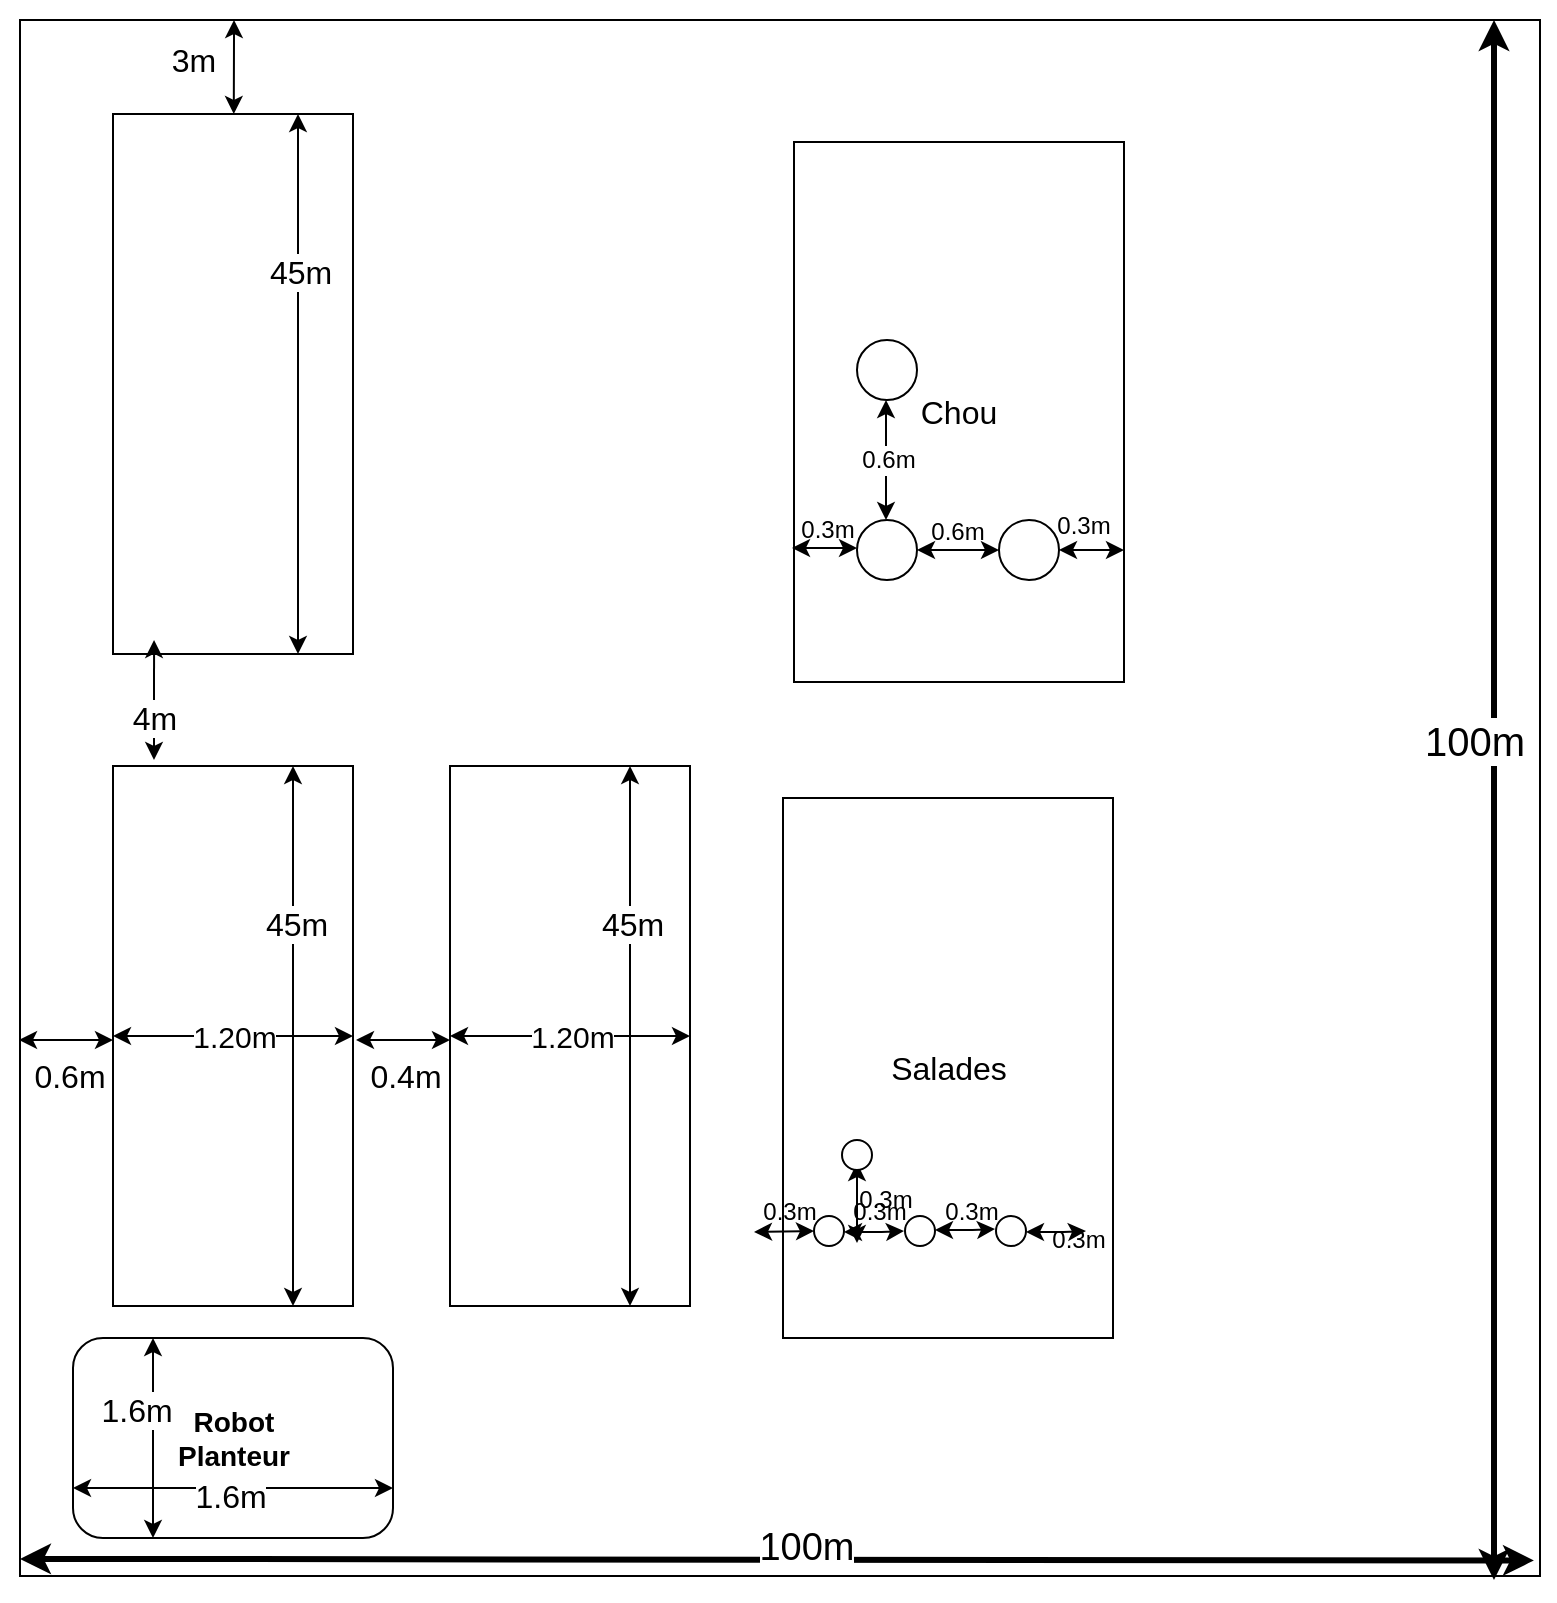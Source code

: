 <mxfile version="11.3.0" type="github" pages="1"><diagram id="3dNNgUqMKH2TOFaVKCQi" name="Page-1"><mxGraphModel dx="1024" dy="539" grid="1" gridSize="10" guides="1" tooltips="1" connect="1" arrows="1" fold="1" page="1" pageScale="1" pageWidth="827" pageHeight="1169" math="0" shadow="0"><root><mxCell id="0"/><mxCell id="1" parent="0"/><mxCell id="5k2-4GgkfqUGH8580R54-1" value="" style="rounded=0;whiteSpace=wrap;html=1;" parent="1" vertex="1"><mxGeometry x="33" y="60" width="760" height="778" as="geometry"/></mxCell><mxCell id="5k2-4GgkfqUGH8580R54-16" value="" style="rounded=0;whiteSpace=wrap;html=1;" parent="1" vertex="1"><mxGeometry x="79.5" y="107" width="120" height="270" as="geometry"/></mxCell><mxCell id="5k2-4GgkfqUGH8580R54-17" value="" style="group" parent="1" vertex="1" connectable="0"><mxGeometry x="32.5" y="433" width="167" height="270" as="geometry"/></mxCell><mxCell id="5k2-4GgkfqUGH8580R54-3" value="" style="rounded=0;whiteSpace=wrap;html=1;" parent="5k2-4GgkfqUGH8580R54-17" vertex="1"><mxGeometry x="47" width="120" height="270" as="geometry"/></mxCell><mxCell id="5k2-4GgkfqUGH8580R54-4" value="" style="endArrow=classic;startArrow=classic;html=1;exitX=0;exitY=0.5;exitDx=0;exitDy=0;entryX=1;entryY=0.5;entryDx=0;entryDy=0;" parent="5k2-4GgkfqUGH8580R54-17" source="5k2-4GgkfqUGH8580R54-3" target="5k2-4GgkfqUGH8580R54-3" edge="1"><mxGeometry width="50" height="50" relative="1" as="geometry"><mxPoint x="87" y="95" as="sourcePoint"/><mxPoint x="137" y="45" as="targetPoint"/></mxGeometry></mxCell><mxCell id="5k2-4GgkfqUGH8580R54-5" value="&lt;font style=&quot;font-size: 15px&quot;&gt;1.20m&lt;/font&gt;" style="text;html=1;resizable=0;points=[];align=center;verticalAlign=middle;labelBackgroundColor=#ffffff;" parent="5k2-4GgkfqUGH8580R54-4" vertex="1" connectable="0"><mxGeometry x="0.387" y="-2" relative="1" as="geometry"><mxPoint x="-22.5" y="-2" as="offset"/></mxGeometry></mxCell><mxCell id="5k2-4GgkfqUGH8580R54-7" value="" style="endArrow=classic;startArrow=classic;html=1;" parent="5k2-4GgkfqUGH8580R54-17" edge="1"><mxGeometry width="50" height="50" relative="1" as="geometry"><mxPoint y="137" as="sourcePoint"/><mxPoint x="47" y="137" as="targetPoint"/></mxGeometry></mxCell><mxCell id="5k2-4GgkfqUGH8580R54-10" value="&lt;font style=&quot;font-size: 16px&quot;&gt;0.6m&lt;/font&gt;" style="text;html=1;strokeColor=none;fillColor=none;align=center;verticalAlign=middle;whiteSpace=wrap;rounded=0;" parent="5k2-4GgkfqUGH8580R54-17" vertex="1"><mxGeometry x="5" y="145" width="40" height="20" as="geometry"/></mxCell><mxCell id="5k2-4GgkfqUGH8580R54-21" value="" style="endArrow=classic;startArrow=classic;html=1;strokeWidth=1;entryX=0.75;entryY=0;entryDx=0;entryDy=0;exitX=0.75;exitY=1;exitDx=0;exitDy=0;" parent="5k2-4GgkfqUGH8580R54-17" source="5k2-4GgkfqUGH8580R54-3" target="5k2-4GgkfqUGH8580R54-3" edge="1"><mxGeometry width="50" height="50" relative="1" as="geometry"><mxPoint x="107.5" y="267" as="sourcePoint"/><mxPoint x="157.5" y="217" as="targetPoint"/></mxGeometry></mxCell><mxCell id="5k2-4GgkfqUGH8580R54-22" value="&lt;font style=&quot;font-size: 16px&quot;&gt;45m&lt;/font&gt;" style="text;html=1;resizable=0;points=[];align=center;verticalAlign=middle;labelBackgroundColor=#ffffff;" parent="5k2-4GgkfqUGH8580R54-21" vertex="1" connectable="0"><mxGeometry x="0.407" y="-1" relative="1" as="geometry"><mxPoint y="-1" as="offset"/></mxGeometry></mxCell><mxCell id="5k2-4GgkfqUGH8580R54-18" value="" style="group" parent="1" vertex="1" connectable="0"><mxGeometry x="59.5" y="719" width="160" height="100" as="geometry"/></mxCell><mxCell id="5k2-4GgkfqUGH8580R54-11" value="&lt;div style=&quot;font-size: 14px&quot;&gt;&lt;b&gt;&lt;font style=&quot;font-size: 14px&quot;&gt;Robot&lt;/font&gt;&lt;/b&gt;&lt;/div&gt;&lt;div style=&quot;font-size: 14px&quot;&gt;&lt;b&gt;&lt;font style=&quot;font-size: 14px&quot;&gt;Planteur&lt;/font&gt;&lt;/b&gt;&lt;br&gt;&lt;/div&gt;" style="rounded=1;whiteSpace=wrap;html=1;" parent="5k2-4GgkfqUGH8580R54-18" vertex="1"><mxGeometry width="160" height="100" as="geometry"/></mxCell><mxCell id="5k2-4GgkfqUGH8580R54-12" value="" style="endArrow=classic;startArrow=classic;html=1;exitX=0;exitY=0.75;exitDx=0;exitDy=0;entryX=1;entryY=0.75;entryDx=0;entryDy=0;" parent="5k2-4GgkfqUGH8580R54-18" source="5k2-4GgkfqUGH8580R54-11" target="5k2-4GgkfqUGH8580R54-11" edge="1"><mxGeometry width="50" height="50" relative="1" as="geometry"><mxPoint x="50" y="100" as="sourcePoint"/><mxPoint x="100" y="50" as="targetPoint"/></mxGeometry></mxCell><mxCell id="5k2-4GgkfqUGH8580R54-13" value="&lt;font style=&quot;font-size: 16px&quot;&gt;1.6m&lt;/font&gt;" style="text;html=1;resizable=0;points=[];align=center;verticalAlign=middle;labelBackgroundColor=#ffffff;" parent="5k2-4GgkfqUGH8580R54-12" vertex="1" connectable="0"><mxGeometry x="0.202" y="-4" relative="1" as="geometry"><mxPoint x="-18" as="offset"/></mxGeometry></mxCell><mxCell id="5k2-4GgkfqUGH8580R54-14" value="" style="endArrow=classic;startArrow=classic;html=1;entryX=0.25;entryY=0;entryDx=0;entryDy=0;exitX=0.25;exitY=1;exitDx=0;exitDy=0;" parent="5k2-4GgkfqUGH8580R54-18" source="5k2-4GgkfqUGH8580R54-11" target="5k2-4GgkfqUGH8580R54-11" edge="1"><mxGeometry width="50" height="50" relative="1" as="geometry"><mxPoint x="10.5" y="80" as="sourcePoint"/><mxPoint x="60.5" y="30" as="targetPoint"/></mxGeometry></mxCell><mxCell id="5k2-4GgkfqUGH8580R54-15" value="&lt;font style=&quot;font-size: 16px&quot;&gt;1.6m&lt;/font&gt;" style="text;html=1;resizable=0;points=[];align=center;verticalAlign=middle;labelBackgroundColor=#ffffff;" parent="5k2-4GgkfqUGH8580R54-14" vertex="1" connectable="0"><mxGeometry x="0.28" y="-1" relative="1" as="geometry"><mxPoint x="-10" as="offset"/></mxGeometry></mxCell><mxCell id="5k2-4GgkfqUGH8580R54-19" value="" style="endArrow=classic;startArrow=classic;html=1;strokeWidth=3;" parent="1" edge="1"><mxGeometry width="50" height="50" relative="1" as="geometry"><mxPoint x="770" y="840" as="sourcePoint"/><mxPoint x="770" y="60" as="targetPoint"/></mxGeometry></mxCell><mxCell id="5k2-4GgkfqUGH8580R54-20" value="&lt;font style=&quot;font-size: 20px&quot;&gt;100m&lt;/font&gt;" style="text;html=1;resizable=0;points=[];align=center;verticalAlign=middle;labelBackgroundColor=#ffffff;" parent="5k2-4GgkfqUGH8580R54-19" vertex="1" connectable="0"><mxGeometry x="0.411" y="-1" relative="1" as="geometry"><mxPoint x="-11" y="130.5" as="offset"/></mxGeometry></mxCell><mxCell id="5k2-4GgkfqUGH8580R54-24" value="" style="endArrow=classic;startArrow=classic;html=1;strokeWidth=1;entryX=0.75;entryY=0;entryDx=0;entryDy=0;exitX=0.75;exitY=1;exitDx=0;exitDy=0;" parent="1" edge="1"><mxGeometry width="50" height="50" relative="1" as="geometry"><mxPoint x="172" y="377.0" as="sourcePoint"/><mxPoint x="172" y="107" as="targetPoint"/></mxGeometry></mxCell><mxCell id="5k2-4GgkfqUGH8580R54-25" value="&lt;font style=&quot;font-size: 16px&quot;&gt;45m&lt;/font&gt;" style="text;html=1;resizable=0;points=[];align=center;verticalAlign=middle;labelBackgroundColor=#ffffff;" parent="5k2-4GgkfqUGH8580R54-24" vertex="1" connectable="0"><mxGeometry x="0.407" y="-1" relative="1" as="geometry"><mxPoint y="-1" as="offset"/></mxGeometry></mxCell><mxCell id="5k2-4GgkfqUGH8580R54-26" value="" style="endArrow=classic;startArrow=classic;html=1;strokeWidth=1;" parent="1" source="5k2-4GgkfqUGH8580R54-16" edge="1"><mxGeometry width="50" height="50" relative="1" as="geometry"><mxPoint x="139.5" y="86.289" as="sourcePoint"/><mxPoint x="140" y="60" as="targetPoint"/><Array as="points"><mxPoint x="140" y="70"/></Array></mxGeometry></mxCell><mxCell id="5k2-4GgkfqUGH8580R54-27" value="&lt;font style=&quot;font-size: 16px&quot;&gt;3m&lt;/font&gt;" style="text;html=1;strokeColor=none;fillColor=none;align=center;verticalAlign=middle;whiteSpace=wrap;rounded=0;" parent="1" vertex="1"><mxGeometry x="100" y="70" width="40" height="20" as="geometry"/></mxCell><mxCell id="5k2-4GgkfqUGH8580R54-28" value="" style="endArrow=classic;startArrow=classic;html=1;strokeWidth=1;entryX=0.171;entryY=0.974;entryDx=0;entryDy=0;entryPerimeter=0;" parent="1" target="5k2-4GgkfqUGH8580R54-16" edge="1"><mxGeometry width="50" height="50" relative="1" as="geometry"><mxPoint x="100" y="430" as="sourcePoint"/><mxPoint x="150" y="380" as="targetPoint"/></mxGeometry></mxCell><mxCell id="5k2-4GgkfqUGH8580R54-29" value="&lt;font style=&quot;font-size: 16px&quot;&gt;4m&lt;/font&gt;" style="text;html=1;resizable=0;points=[];align=center;verticalAlign=middle;labelBackgroundColor=#ffffff;" parent="5k2-4GgkfqUGH8580R54-28" vertex="1" connectable="0"><mxGeometry x="-0.396" relative="1" as="geometry"><mxPoint y="-3" as="offset"/></mxGeometry></mxCell><mxCell id="5k2-4GgkfqUGH8580R54-30" value="" style="endArrow=classic;startArrow=classic;html=1;strokeWidth=3;exitX=0;exitY=0.989;exitDx=0;exitDy=0;exitPerimeter=0;entryX=0.996;entryY=0.99;entryDx=0;entryDy=0;entryPerimeter=0;" parent="1" source="5k2-4GgkfqUGH8580R54-1" target="5k2-4GgkfqUGH8580R54-1" edge="1"><mxGeometry width="50" height="50" relative="1" as="geometry"><mxPoint x="90" y="880" as="sourcePoint"/><mxPoint x="140" y="830" as="targetPoint"/></mxGeometry></mxCell><mxCell id="5k2-4GgkfqUGH8580R54-31" value="&lt;font style=&quot;font-size: 19px&quot;&gt;100m&lt;/font&gt;" style="text;html=1;resizable=0;points=[];align=center;verticalAlign=middle;labelBackgroundColor=#ffffff;" parent="5k2-4GgkfqUGH8580R54-30" vertex="1" connectable="0"><mxGeometry x="0.037" y="1" relative="1" as="geometry"><mxPoint y="-5" as="offset"/></mxGeometry></mxCell><mxCell id="5k2-4GgkfqUGH8580R54-32" value="" style="group" parent="1" vertex="1" connectable="0"><mxGeometry x="201" y="433" width="167" height="270" as="geometry"/></mxCell><mxCell id="5k2-4GgkfqUGH8580R54-33" value="" style="rounded=0;whiteSpace=wrap;html=1;" parent="5k2-4GgkfqUGH8580R54-32" vertex="1"><mxGeometry x="47" width="120" height="270" as="geometry"/></mxCell><mxCell id="5k2-4GgkfqUGH8580R54-34" value="" style="endArrow=classic;startArrow=classic;html=1;exitX=0;exitY=0.5;exitDx=0;exitDy=0;entryX=1;entryY=0.5;entryDx=0;entryDy=0;" parent="5k2-4GgkfqUGH8580R54-32" source="5k2-4GgkfqUGH8580R54-33" target="5k2-4GgkfqUGH8580R54-33" edge="1"><mxGeometry width="50" height="50" relative="1" as="geometry"><mxPoint x="87" y="95" as="sourcePoint"/><mxPoint x="137" y="45" as="targetPoint"/></mxGeometry></mxCell><mxCell id="5k2-4GgkfqUGH8580R54-35" value="&lt;font style=&quot;font-size: 15px&quot;&gt;1.20m&lt;/font&gt;" style="text;html=1;resizable=0;points=[];align=center;verticalAlign=middle;labelBackgroundColor=#ffffff;" parent="5k2-4GgkfqUGH8580R54-34" vertex="1" connectable="0"><mxGeometry x="0.387" y="-2" relative="1" as="geometry"><mxPoint x="-22.5" y="-2" as="offset"/></mxGeometry></mxCell><mxCell id="5k2-4GgkfqUGH8580R54-36" value="" style="endArrow=classic;startArrow=classic;html=1;" parent="5k2-4GgkfqUGH8580R54-32" edge="1"><mxGeometry width="50" height="50" relative="1" as="geometry"><mxPoint y="137" as="sourcePoint"/><mxPoint x="47" y="137" as="targetPoint"/></mxGeometry></mxCell><mxCell id="5k2-4GgkfqUGH8580R54-37" value="&lt;font style=&quot;font-size: 16px&quot;&gt;0.4m&lt;/font&gt;" style="text;html=1;strokeColor=none;fillColor=none;align=center;verticalAlign=middle;whiteSpace=wrap;rounded=0;" parent="5k2-4GgkfqUGH8580R54-32" vertex="1"><mxGeometry x="5" y="145" width="40" height="20" as="geometry"/></mxCell><mxCell id="5k2-4GgkfqUGH8580R54-38" value="" style="endArrow=classic;startArrow=classic;html=1;strokeWidth=1;entryX=0.75;entryY=0;entryDx=0;entryDy=0;exitX=0.75;exitY=1;exitDx=0;exitDy=0;" parent="5k2-4GgkfqUGH8580R54-32" source="5k2-4GgkfqUGH8580R54-33" target="5k2-4GgkfqUGH8580R54-33" edge="1"><mxGeometry width="50" height="50" relative="1" as="geometry"><mxPoint x="107.5" y="267" as="sourcePoint"/><mxPoint x="157.5" y="217" as="targetPoint"/></mxGeometry></mxCell><mxCell id="5k2-4GgkfqUGH8580R54-39" value="&lt;font style=&quot;font-size: 16px&quot;&gt;45m&lt;/font&gt;" style="text;html=1;resizable=0;points=[];align=center;verticalAlign=middle;labelBackgroundColor=#ffffff;" parent="5k2-4GgkfqUGH8580R54-38" vertex="1" connectable="0"><mxGeometry x="0.407" y="-1" relative="1" as="geometry"><mxPoint y="-1" as="offset"/></mxGeometry></mxCell><mxCell id="eazGIve4X62MKHRaOJxh-1" value="&lt;font style=&quot;font-size: 16px&quot;&gt;Salades&lt;/font&gt;" style="rounded=0;whiteSpace=wrap;html=1;" vertex="1" parent="1"><mxGeometry x="414.5" y="449" width="165" height="270" as="geometry"/></mxCell><mxCell id="eazGIve4X62MKHRaOJxh-2" value="" style="ellipse;whiteSpace=wrap;html=1;aspect=fixed;" vertex="1" parent="1"><mxGeometry x="430" y="658" width="15" height="15" as="geometry"/></mxCell><mxCell id="eazGIve4X62MKHRaOJxh-3" value="" style="ellipse;whiteSpace=wrap;html=1;aspect=fixed;" vertex="1" parent="1"><mxGeometry x="475.5" y="658" width="15" height="15" as="geometry"/></mxCell><mxCell id="eazGIve4X62MKHRaOJxh-4" value="" style="ellipse;whiteSpace=wrap;html=1;aspect=fixed;" vertex="1" parent="1"><mxGeometry x="521" y="658" width="15" height="15" as="geometry"/></mxCell><mxCell id="eazGIve4X62MKHRaOJxh-5" value="" style="endArrow=classic;startArrow=classic;html=1;entryX=0;entryY=0.5;entryDx=0;entryDy=0;" edge="1" parent="1" target="eazGIve4X62MKHRaOJxh-2"><mxGeometry width="50" height="50" relative="1" as="geometry"><mxPoint x="400" y="666" as="sourcePoint"/><mxPoint x="460" y="650" as="targetPoint"/></mxGeometry></mxCell><mxCell id="eazGIve4X62MKHRaOJxh-6" value="" style="endArrow=classic;startArrow=classic;html=1;entryX=0;entryY=0.5;entryDx=0;entryDy=0;" edge="1" parent="1"><mxGeometry width="50" height="50" relative="1" as="geometry"><mxPoint x="445" y="666" as="sourcePoint"/><mxPoint x="475" y="665.5" as="targetPoint"/><Array as="points"><mxPoint x="465" y="666"/></Array></mxGeometry></mxCell><mxCell id="eazGIve4X62MKHRaOJxh-7" value="" style="endArrow=classic;startArrow=classic;html=1;entryX=0;entryY=0.5;entryDx=0;entryDy=0;" edge="1" parent="1"><mxGeometry width="50" height="50" relative="1" as="geometry"><mxPoint x="490.5" y="665" as="sourcePoint"/><mxPoint x="520.5" y="664.5" as="targetPoint"/><Array as="points"><mxPoint x="510.5" y="665"/></Array></mxGeometry></mxCell><mxCell id="eazGIve4X62MKHRaOJxh-8" value="" style="endArrow=classic;startArrow=classic;html=1;entryX=0;entryY=0.5;entryDx=0;entryDy=0;" edge="1" parent="1"><mxGeometry width="50" height="50" relative="1" as="geometry"><mxPoint x="536" y="666" as="sourcePoint"/><mxPoint x="566" y="665.5" as="targetPoint"/><Array as="points"><mxPoint x="556" y="666"/></Array></mxGeometry></mxCell><mxCell id="eazGIve4X62MKHRaOJxh-9" value="0.3m" style="text;html=1;strokeColor=none;fillColor=none;align=center;verticalAlign=middle;whiteSpace=wrap;rounded=0;" vertex="1" parent="1"><mxGeometry x="397.5" y="645.5" width="40" height="20" as="geometry"/></mxCell><mxCell id="eazGIve4X62MKHRaOJxh-10" value="0.3m" style="text;html=1;strokeColor=none;fillColor=none;align=center;verticalAlign=middle;whiteSpace=wrap;rounded=0;" vertex="1" parent="1"><mxGeometry x="442.5" y="645.5" width="40" height="20" as="geometry"/></mxCell><mxCell id="eazGIve4X62MKHRaOJxh-11" value="0.3m" style="text;html=1;strokeColor=none;fillColor=none;align=center;verticalAlign=middle;whiteSpace=wrap;rounded=0;" vertex="1" parent="1"><mxGeometry x="488.5" y="645.5" width="40" height="20" as="geometry"/></mxCell><mxCell id="eazGIve4X62MKHRaOJxh-12" value="0.3m" style="text;html=1;strokeColor=none;fillColor=none;align=center;verticalAlign=middle;whiteSpace=wrap;rounded=0;" vertex="1" parent="1"><mxGeometry x="543.5" y="660" width="37" height="20" as="geometry"/></mxCell><mxCell id="eazGIve4X62MKHRaOJxh-13" value="&lt;font style=&quot;font-size: 16px&quot;&gt;Chou&lt;/font&gt;" style="rounded=0;whiteSpace=wrap;html=1;" vertex="1" parent="1"><mxGeometry x="420" y="121" width="165" height="270" as="geometry"/></mxCell><mxCell id="eazGIve4X62MKHRaOJxh-14" value="" style="ellipse;whiteSpace=wrap;html=1;aspect=fixed;" vertex="1" parent="1"><mxGeometry x="451.5" y="310" width="30" height="30" as="geometry"/></mxCell><mxCell id="eazGIve4X62MKHRaOJxh-15" value="" style="ellipse;whiteSpace=wrap;html=1;aspect=fixed;" vertex="1" parent="1"><mxGeometry x="522.5" y="310" width="30" height="30" as="geometry"/></mxCell><mxCell id="eazGIve4X62MKHRaOJxh-16" value="" style="endArrow=classic;startArrow=classic;html=1;exitX=1;exitY=0.5;exitDx=0;exitDy=0;entryX=0;entryY=0.5;entryDx=0;entryDy=0;" edge="1" parent="1" source="eazGIve4X62MKHRaOJxh-14" target="eazGIve4X62MKHRaOJxh-15"><mxGeometry width="50" height="50" relative="1" as="geometry"><mxPoint x="480" y="350" as="sourcePoint"/><mxPoint x="530" y="300" as="targetPoint"/></mxGeometry></mxCell><mxCell id="eazGIve4X62MKHRaOJxh-21" value="" style="endArrow=classic;startArrow=classic;html=1;entryX=0;entryY=0.5;entryDx=0;entryDy=0;" edge="1" parent="1"><mxGeometry width="50" height="50" relative="1" as="geometry"><mxPoint x="552.5" y="325" as="sourcePoint"/><mxPoint x="585" y="325" as="targetPoint"/></mxGeometry></mxCell><mxCell id="eazGIve4X62MKHRaOJxh-22" value="" style="endArrow=classic;startArrow=classic;html=1;entryX=0;entryY=0.5;entryDx=0;entryDy=0;" edge="1" parent="1"><mxGeometry width="50" height="50" relative="1" as="geometry"><mxPoint x="419" y="324" as="sourcePoint"/><mxPoint x="451.5" y="324" as="targetPoint"/></mxGeometry></mxCell><mxCell id="eazGIve4X62MKHRaOJxh-23" value="0.3m" style="text;html=1;strokeColor=none;fillColor=none;align=center;verticalAlign=middle;whiteSpace=wrap;rounded=0;" vertex="1" parent="1"><mxGeometry x="416.5" y="305" width="40" height="20" as="geometry"/></mxCell><mxCell id="eazGIve4X62MKHRaOJxh-24" value="0.3m" style="text;html=1;strokeColor=none;fillColor=none;align=center;verticalAlign=middle;whiteSpace=wrap;rounded=0;" vertex="1" parent="1"><mxGeometry x="545" y="303" width="40" height="20" as="geometry"/></mxCell><mxCell id="eazGIve4X62MKHRaOJxh-25" value="0.6m" style="text;html=1;strokeColor=none;fillColor=none;align=center;verticalAlign=middle;whiteSpace=wrap;rounded=0;" vertex="1" parent="1"><mxGeometry x="482" y="306" width="40" height="20" as="geometry"/></mxCell><mxCell id="eazGIve4X62MKHRaOJxh-29" value="" style="endArrow=classic;startArrow=classic;html=1;" edge="1" parent="1"><mxGeometry width="50" height="50" relative="1" as="geometry"><mxPoint x="466" y="310" as="sourcePoint"/><mxPoint x="466" y="250" as="targetPoint"/></mxGeometry></mxCell><mxCell id="eazGIve4X62MKHRaOJxh-32" value="0.6m" style="text;html=1;resizable=0;points=[];align=center;verticalAlign=middle;labelBackgroundColor=#ffffff;" vertex="1" connectable="0" parent="eazGIve4X62MKHRaOJxh-29"><mxGeometry x="-0.467" y="-1" relative="1" as="geometry"><mxPoint x="-0.5" y="-14" as="offset"/></mxGeometry></mxCell><mxCell id="eazGIve4X62MKHRaOJxh-30" value="" style="endArrow=classic;startArrow=classic;html=1;" edge="1" parent="1"><mxGeometry width="50" height="50" relative="1" as="geometry"><mxPoint x="451.5" y="671.5" as="sourcePoint"/><mxPoint x="451.5" y="631.5" as="targetPoint"/></mxGeometry></mxCell><mxCell id="eazGIve4X62MKHRaOJxh-33" value="" style="ellipse;whiteSpace=wrap;html=1;aspect=fixed;" vertex="1" parent="1"><mxGeometry x="451.5" y="220" width="30" height="30" as="geometry"/></mxCell><mxCell id="eazGIve4X62MKHRaOJxh-34" value="" style="ellipse;whiteSpace=wrap;html=1;aspect=fixed;" vertex="1" parent="1"><mxGeometry x="444" y="620" width="15" height="15" as="geometry"/></mxCell><mxCell id="eazGIve4X62MKHRaOJxh-35" value="0.3m" style="text;html=1;strokeColor=none;fillColor=none;align=center;verticalAlign=middle;whiteSpace=wrap;rounded=0;" vertex="1" parent="1"><mxGeometry x="445.5" y="639.5" width="40" height="20" as="geometry"/></mxCell></root></mxGraphModel></diagram></mxfile>